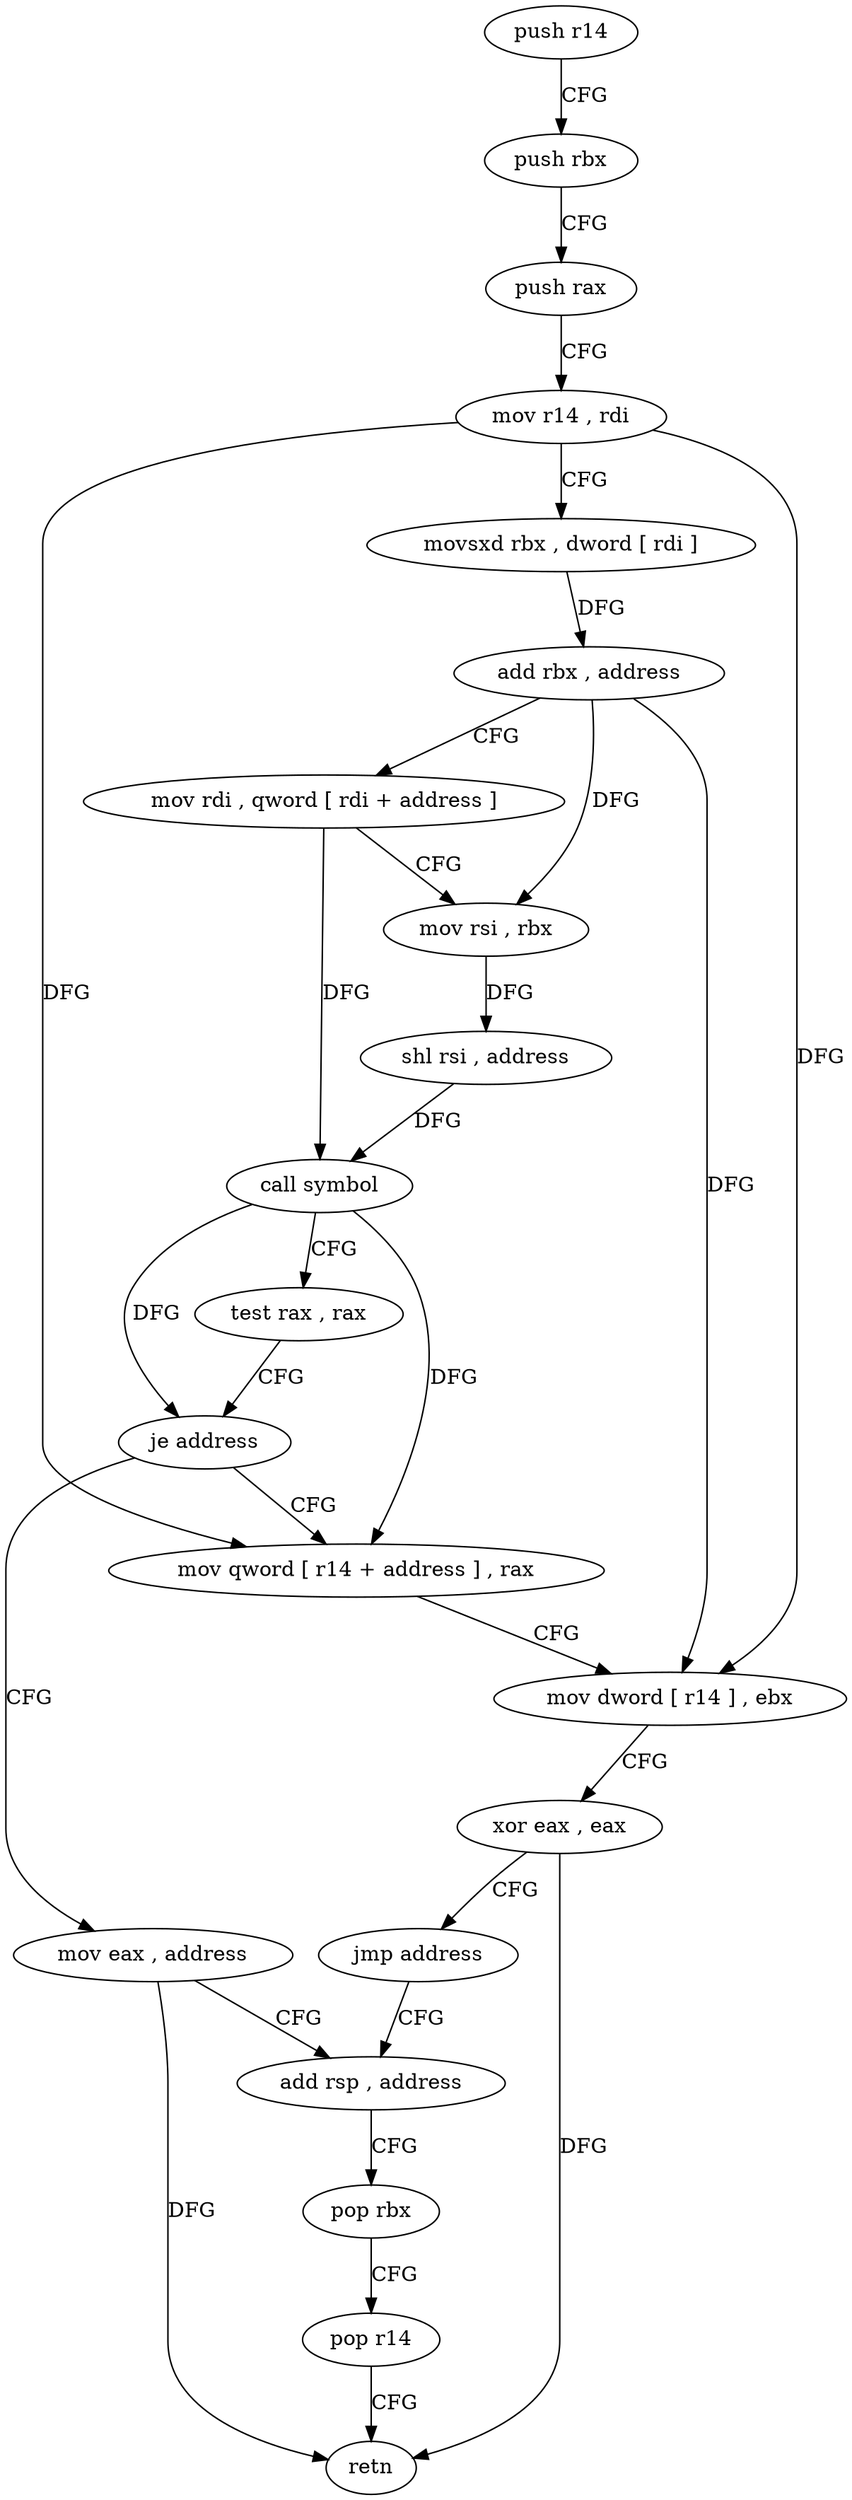 digraph "func" {
"192512" [label = "push r14" ]
"192514" [label = "push rbx" ]
"192515" [label = "push rax" ]
"192516" [label = "mov r14 , rdi" ]
"192519" [label = "movsxd rbx , dword [ rdi ]" ]
"192522" [label = "add rbx , address" ]
"192526" [label = "mov rdi , qword [ rdi + address ]" ]
"192530" [label = "mov rsi , rbx" ]
"192533" [label = "shl rsi , address" ]
"192537" [label = "call symbol" ]
"192542" [label = "test rax , rax" ]
"192545" [label = "je address" ]
"192558" [label = "mov eax , address" ]
"192547" [label = "mov qword [ r14 + address ] , rax" ]
"192563" [label = "add rsp , address" ]
"192551" [label = "mov dword [ r14 ] , ebx" ]
"192554" [label = "xor eax , eax" ]
"192556" [label = "jmp address" ]
"192567" [label = "pop rbx" ]
"192568" [label = "pop r14" ]
"192570" [label = "retn" ]
"192512" -> "192514" [ label = "CFG" ]
"192514" -> "192515" [ label = "CFG" ]
"192515" -> "192516" [ label = "CFG" ]
"192516" -> "192519" [ label = "CFG" ]
"192516" -> "192547" [ label = "DFG" ]
"192516" -> "192551" [ label = "DFG" ]
"192519" -> "192522" [ label = "DFG" ]
"192522" -> "192526" [ label = "CFG" ]
"192522" -> "192530" [ label = "DFG" ]
"192522" -> "192551" [ label = "DFG" ]
"192526" -> "192530" [ label = "CFG" ]
"192526" -> "192537" [ label = "DFG" ]
"192530" -> "192533" [ label = "DFG" ]
"192533" -> "192537" [ label = "DFG" ]
"192537" -> "192542" [ label = "CFG" ]
"192537" -> "192545" [ label = "DFG" ]
"192537" -> "192547" [ label = "DFG" ]
"192542" -> "192545" [ label = "CFG" ]
"192545" -> "192558" [ label = "CFG" ]
"192545" -> "192547" [ label = "CFG" ]
"192558" -> "192563" [ label = "CFG" ]
"192558" -> "192570" [ label = "DFG" ]
"192547" -> "192551" [ label = "CFG" ]
"192563" -> "192567" [ label = "CFG" ]
"192551" -> "192554" [ label = "CFG" ]
"192554" -> "192556" [ label = "CFG" ]
"192554" -> "192570" [ label = "DFG" ]
"192556" -> "192563" [ label = "CFG" ]
"192567" -> "192568" [ label = "CFG" ]
"192568" -> "192570" [ label = "CFG" ]
}
